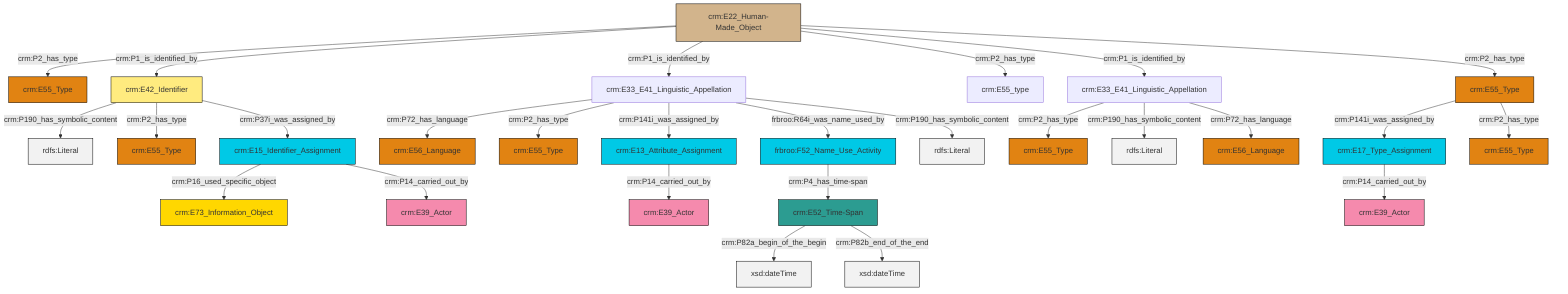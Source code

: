 graph TD
classDef Literal fill:#f2f2f2,stroke:#000000;
classDef CRM_Entity fill:#FFFFFF,stroke:#000000;
classDef Temporal_Entity fill:#00C9E6, stroke:#000000;
classDef Type fill:#E18312, stroke:#000000;
classDef Time-Span fill:#2C9C91, stroke:#000000;
classDef Appellation fill:#FFEB7F, stroke:#000000;
classDef Place fill:#008836, stroke:#000000;
classDef Persistent_Item fill:#B266B2, stroke:#000000;
classDef Conceptual_Object fill:#FFD700, stroke:#000000;
classDef Physical_Thing fill:#D2B48C, stroke:#000000;
classDef Actor fill:#f58aad, stroke:#000000;
classDef PC_Classes fill:#4ce600, stroke:#000000;
classDef Multi fill:#cccccc,stroke:#000000;

0["crm:E15_Identifier_Assignment"]:::Temporal_Entity -->|crm:P16_used_specific_object| 1["crm:E73_Information_Object"]:::Conceptual_Object
6["crm:E55_Type"]:::Type -->|crm:P141i_was_assigned_by| 7["crm:E17_Type_Assignment"]:::Temporal_Entity
8["crm:E22_Human-Made_Object"]:::Physical_Thing -->|crm:P2_has_type| 4["crm:E55_Type"]:::Type
2["crm:E13_Attribute_Assignment"]:::Temporal_Entity -->|crm:P14_carried_out_by| 9["crm:E39_Actor"]:::Actor
12["crm:E33_E41_Linguistic_Appellation"]:::Default -->|crm:P72_has_language| 13["crm:E56_Language"]:::Type
16["crm:E42_Identifier"]:::Appellation -->|crm:P190_has_symbolic_content| 17[rdfs:Literal]:::Literal
24["crm:E52_Time-Span"]:::Time-Span -->|crm:P82a_begin_of_the_begin| 25[xsd:dateTime]:::Literal
26["crm:E33_E41_Linguistic_Appellation"]:::Default -->|crm:P2_has_type| 20["crm:E55_Type"]:::Type
6["crm:E55_Type"]:::Type -->|crm:P2_has_type| 27["crm:E55_Type"]:::Type
16["crm:E42_Identifier"]:::Appellation -->|crm:P2_has_type| 31["crm:E55_Type"]:::Type
0["crm:E15_Identifier_Assignment"]:::Temporal_Entity -->|crm:P14_carried_out_by| 22["crm:E39_Actor"]:::Actor
8["crm:E22_Human-Made_Object"]:::Physical_Thing -->|crm:P1_is_identified_by| 16["crm:E42_Identifier"]:::Appellation
12["crm:E33_E41_Linguistic_Appellation"]:::Default -->|crm:P2_has_type| 34["crm:E55_Type"]:::Type
12["crm:E33_E41_Linguistic_Appellation"]:::Default -->|crm:P141i_was_assigned_by| 2["crm:E13_Attribute_Assignment"]:::Temporal_Entity
12["crm:E33_E41_Linguistic_Appellation"]:::Default -->|frbroo:R64i_was_name_used_by| 35["frbroo:F52_Name_Use_Activity"]:::Temporal_Entity
12["crm:E33_E41_Linguistic_Appellation"]:::Default -->|crm:P190_has_symbolic_content| 41[rdfs:Literal]:::Literal
35["frbroo:F52_Name_Use_Activity"]:::Temporal_Entity -->|crm:P4_has_time-span| 24["crm:E52_Time-Span"]:::Time-Span
8["crm:E22_Human-Made_Object"]:::Physical_Thing -->|crm:P1_is_identified_by| 12["crm:E33_E41_Linguistic_Appellation"]:::Default
8["crm:E22_Human-Made_Object"]:::Physical_Thing -->|crm:P2_has_type| 46["crm:E55_type"]:::Default
7["crm:E17_Type_Assignment"]:::Temporal_Entity -->|crm:P14_carried_out_by| 14["crm:E39_Actor"]:::Actor
8["crm:E22_Human-Made_Object"]:::Physical_Thing -->|crm:P1_is_identified_by| 26["crm:E33_E41_Linguistic_Appellation"]:::Default
16["crm:E42_Identifier"]:::Appellation -->|crm:P37i_was_assigned_by| 0["crm:E15_Identifier_Assignment"]:::Temporal_Entity
24["crm:E52_Time-Span"]:::Time-Span -->|crm:P82b_end_of_the_end| 48[xsd:dateTime]:::Literal
8["crm:E22_Human-Made_Object"]:::Physical_Thing -->|crm:P2_has_type| 6["crm:E55_Type"]:::Type
26["crm:E33_E41_Linguistic_Appellation"]:::Default -->|crm:P190_has_symbolic_content| 49[rdfs:Literal]:::Literal
26["crm:E33_E41_Linguistic_Appellation"]:::Default -->|crm:P72_has_language| 18["crm:E56_Language"]:::Type